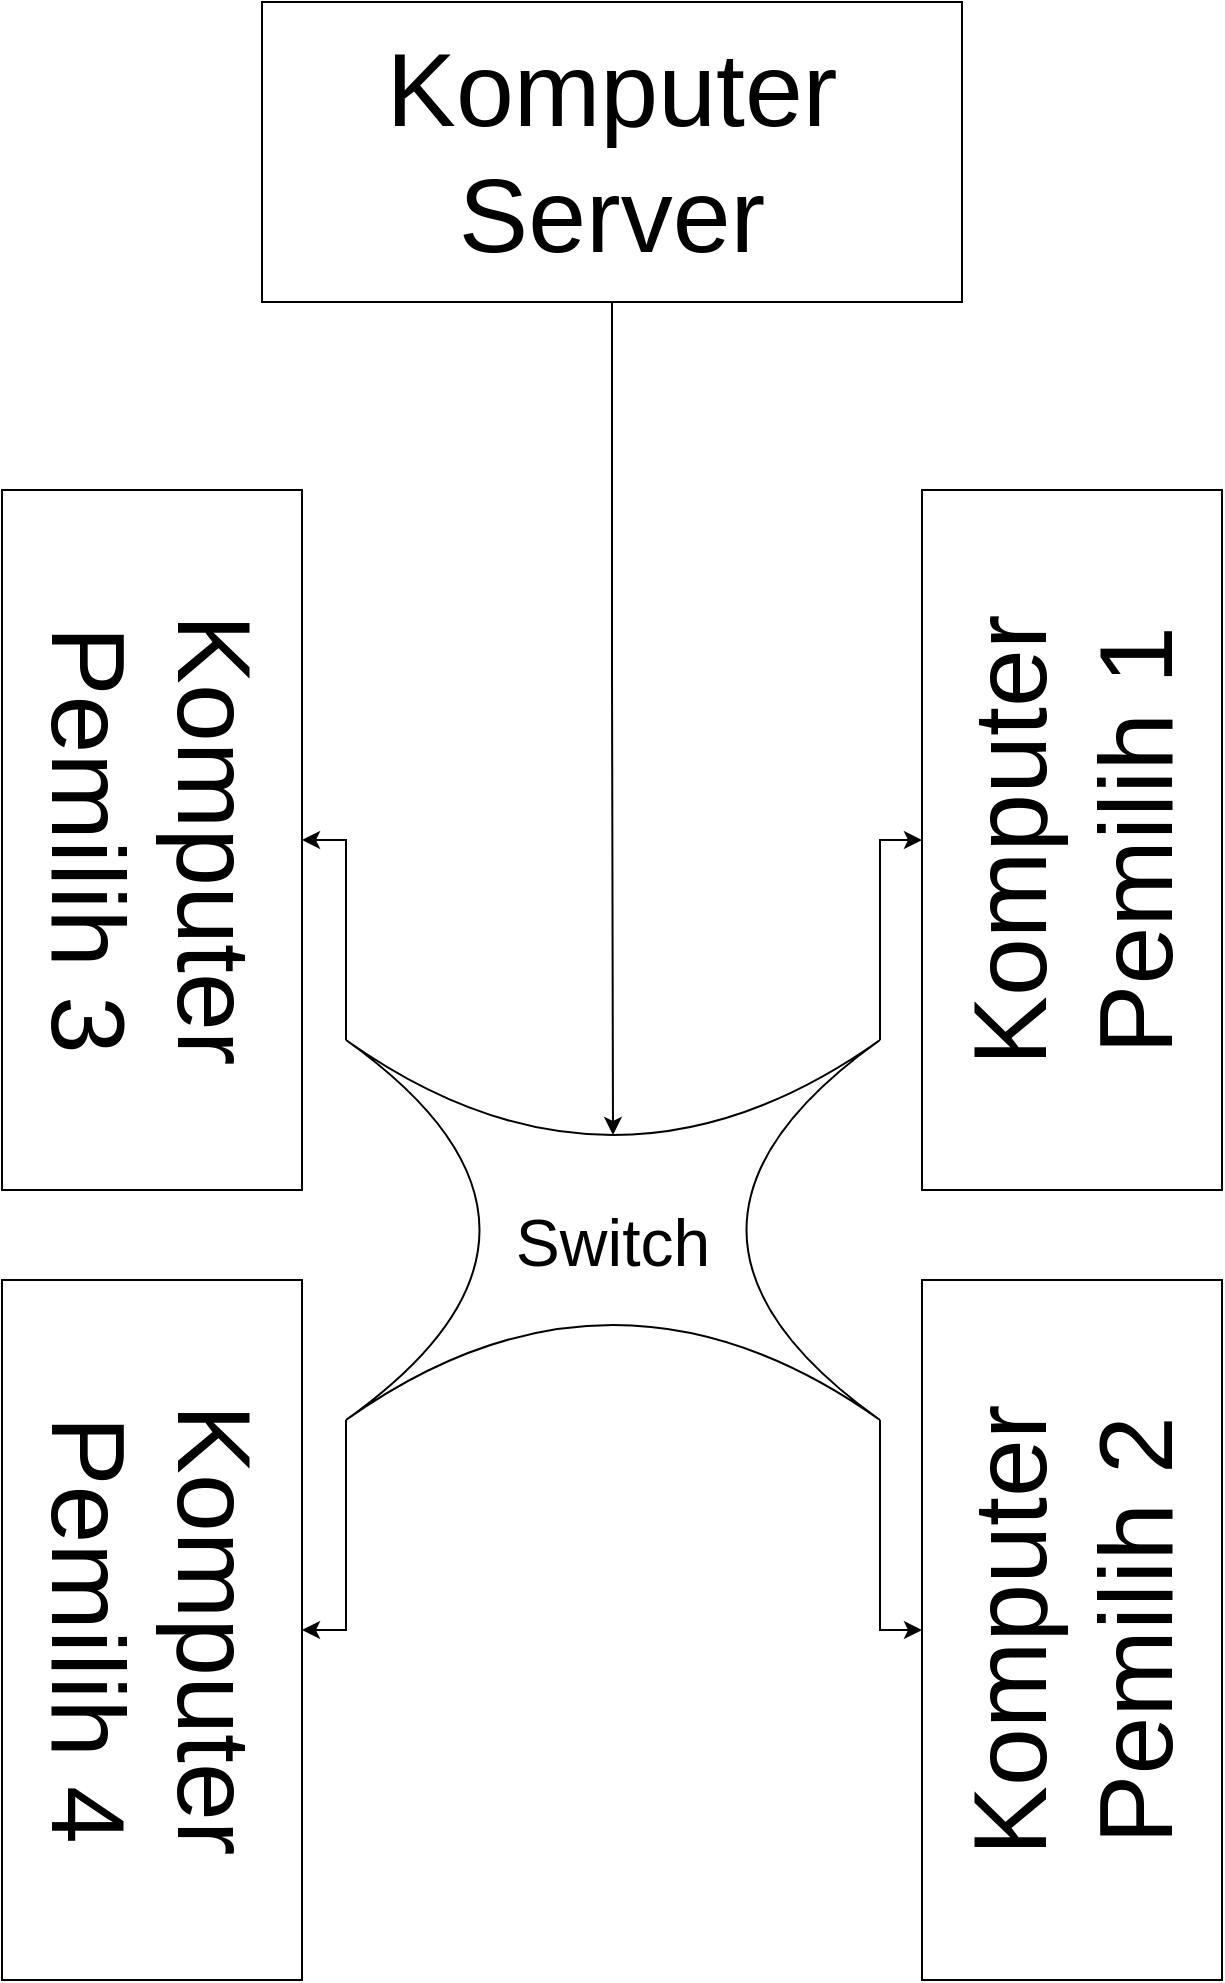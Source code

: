 <mxfile version="18.0.1" type="device"><diagram id="qBJ6OFUD6bXsQvCuwAe2" name="Mempersiapkan Perangkat"><mxGraphModel dx="1929" dy="909" grid="1" gridSize="10" guides="1" tooltips="1" connect="1" arrows="1" fold="1" page="1" pageScale="1" pageWidth="850" pageHeight="1100" math="0" shadow="0"><root><mxCell id="0"/><mxCell id="1" parent="0"/><mxCell id="F4CJrKLva6SoTeJPMHlr-10" style="edgeStyle=orthogonalEdgeStyle;rounded=0;orthogonalLoop=1;jettySize=auto;html=1;exitX=0.5;exitY=1;exitDx=0;exitDy=0;entryX=0.5;entryY=0.25;entryDx=0;entryDy=0;entryPerimeter=0;fontSize=52;" edge="1" parent="1" source="F4CJrKLva6SoTeJPMHlr-1" target="F4CJrKLva6SoTeJPMHlr-8"><mxGeometry relative="1" as="geometry"/></mxCell><mxCell id="F4CJrKLva6SoTeJPMHlr-1" value="&lt;font style=&quot;font-size: 52px;&quot;&gt;Komputer Server&lt;/font&gt;" style="rounded=0;whiteSpace=wrap;html=1;" vertex="1" parent="1"><mxGeometry x="250" y="31" width="350" height="150" as="geometry"/></mxCell><mxCell id="F4CJrKLva6SoTeJPMHlr-2" value="&lt;font style=&quot;font-size: 52px;&quot;&gt;Komputer Pemilih 1&lt;br&gt;&lt;/font&gt;" style="rounded=0;whiteSpace=wrap;html=1;rotation=-90;" vertex="1" parent="1"><mxGeometry x="480" y="375" width="350" height="150" as="geometry"/></mxCell><mxCell id="F4CJrKLva6SoTeJPMHlr-3" value="&lt;font style=&quot;font-size: 52px;&quot;&gt;Komputer Pemilih 2&lt;br&gt;&lt;/font&gt;" style="rounded=0;whiteSpace=wrap;html=1;rotation=-90;" vertex="1" parent="1"><mxGeometry x="480" y="770" width="350" height="150" as="geometry"/></mxCell><mxCell id="F4CJrKLva6SoTeJPMHlr-4" value="&lt;font style=&quot;font-size: 52px;&quot;&gt;Komputer Pemilih 4&lt;br&gt;&lt;/font&gt;" style="rounded=0;whiteSpace=wrap;html=1;rotation=90;" vertex="1" parent="1"><mxGeometry x="20" y="770" width="350" height="150" as="geometry"/></mxCell><mxCell id="F4CJrKLva6SoTeJPMHlr-5" value="&lt;font style=&quot;font-size: 52px;&quot;&gt;Komputer Pemilih 3&lt;br&gt;&lt;/font&gt;" style="rounded=0;whiteSpace=wrap;html=1;rotation=90;" vertex="1" parent="1"><mxGeometry x="20" y="375" width="350" height="150" as="geometry"/></mxCell><mxCell id="F4CJrKLva6SoTeJPMHlr-12" style="edgeStyle=orthogonalEdgeStyle;rounded=0;orthogonalLoop=1;jettySize=auto;html=1;exitX=0;exitY=1;exitDx=0;exitDy=0;exitPerimeter=0;fontSize=52;" edge="1" parent="1" source="F4CJrKLva6SoTeJPMHlr-8" target="F4CJrKLva6SoTeJPMHlr-4"><mxGeometry relative="1" as="geometry"/></mxCell><mxCell id="F4CJrKLva6SoTeJPMHlr-13" style="edgeStyle=orthogonalEdgeStyle;rounded=0;orthogonalLoop=1;jettySize=auto;html=1;exitX=1;exitY=1;exitDx=0;exitDy=0;exitPerimeter=0;fontSize=52;" edge="1" parent="1" source="F4CJrKLva6SoTeJPMHlr-8" target="F4CJrKLva6SoTeJPMHlr-3"><mxGeometry relative="1" as="geometry"/></mxCell><mxCell id="F4CJrKLva6SoTeJPMHlr-14" style="edgeStyle=orthogonalEdgeStyle;rounded=0;orthogonalLoop=1;jettySize=auto;html=1;exitX=0;exitY=0;exitDx=0;exitDy=0;exitPerimeter=0;entryX=0.5;entryY=0;entryDx=0;entryDy=0;fontSize=52;" edge="1" parent="1" source="F4CJrKLva6SoTeJPMHlr-8" target="F4CJrKLva6SoTeJPMHlr-5"><mxGeometry relative="1" as="geometry"/></mxCell><mxCell id="F4CJrKLva6SoTeJPMHlr-15" style="edgeStyle=orthogonalEdgeStyle;rounded=0;orthogonalLoop=1;jettySize=auto;html=1;exitX=1;exitY=0;exitDx=0;exitDy=0;exitPerimeter=0;entryX=0.5;entryY=0;entryDx=0;entryDy=0;fontSize=52;" edge="1" parent="1" source="F4CJrKLva6SoTeJPMHlr-8" target="F4CJrKLva6SoTeJPMHlr-2"><mxGeometry relative="1" as="geometry"/></mxCell><mxCell id="F4CJrKLva6SoTeJPMHlr-8" value="&lt;font style=&quot;font-size: 33px;&quot;&gt;Switch&lt;/font&gt;" style="shape=switch;whiteSpace=wrap;html=1;fontSize=52;" vertex="1" parent="1"><mxGeometry x="292" y="550" width="267" height="190" as="geometry"/></mxCell></root></mxGraphModel></diagram></mxfile>